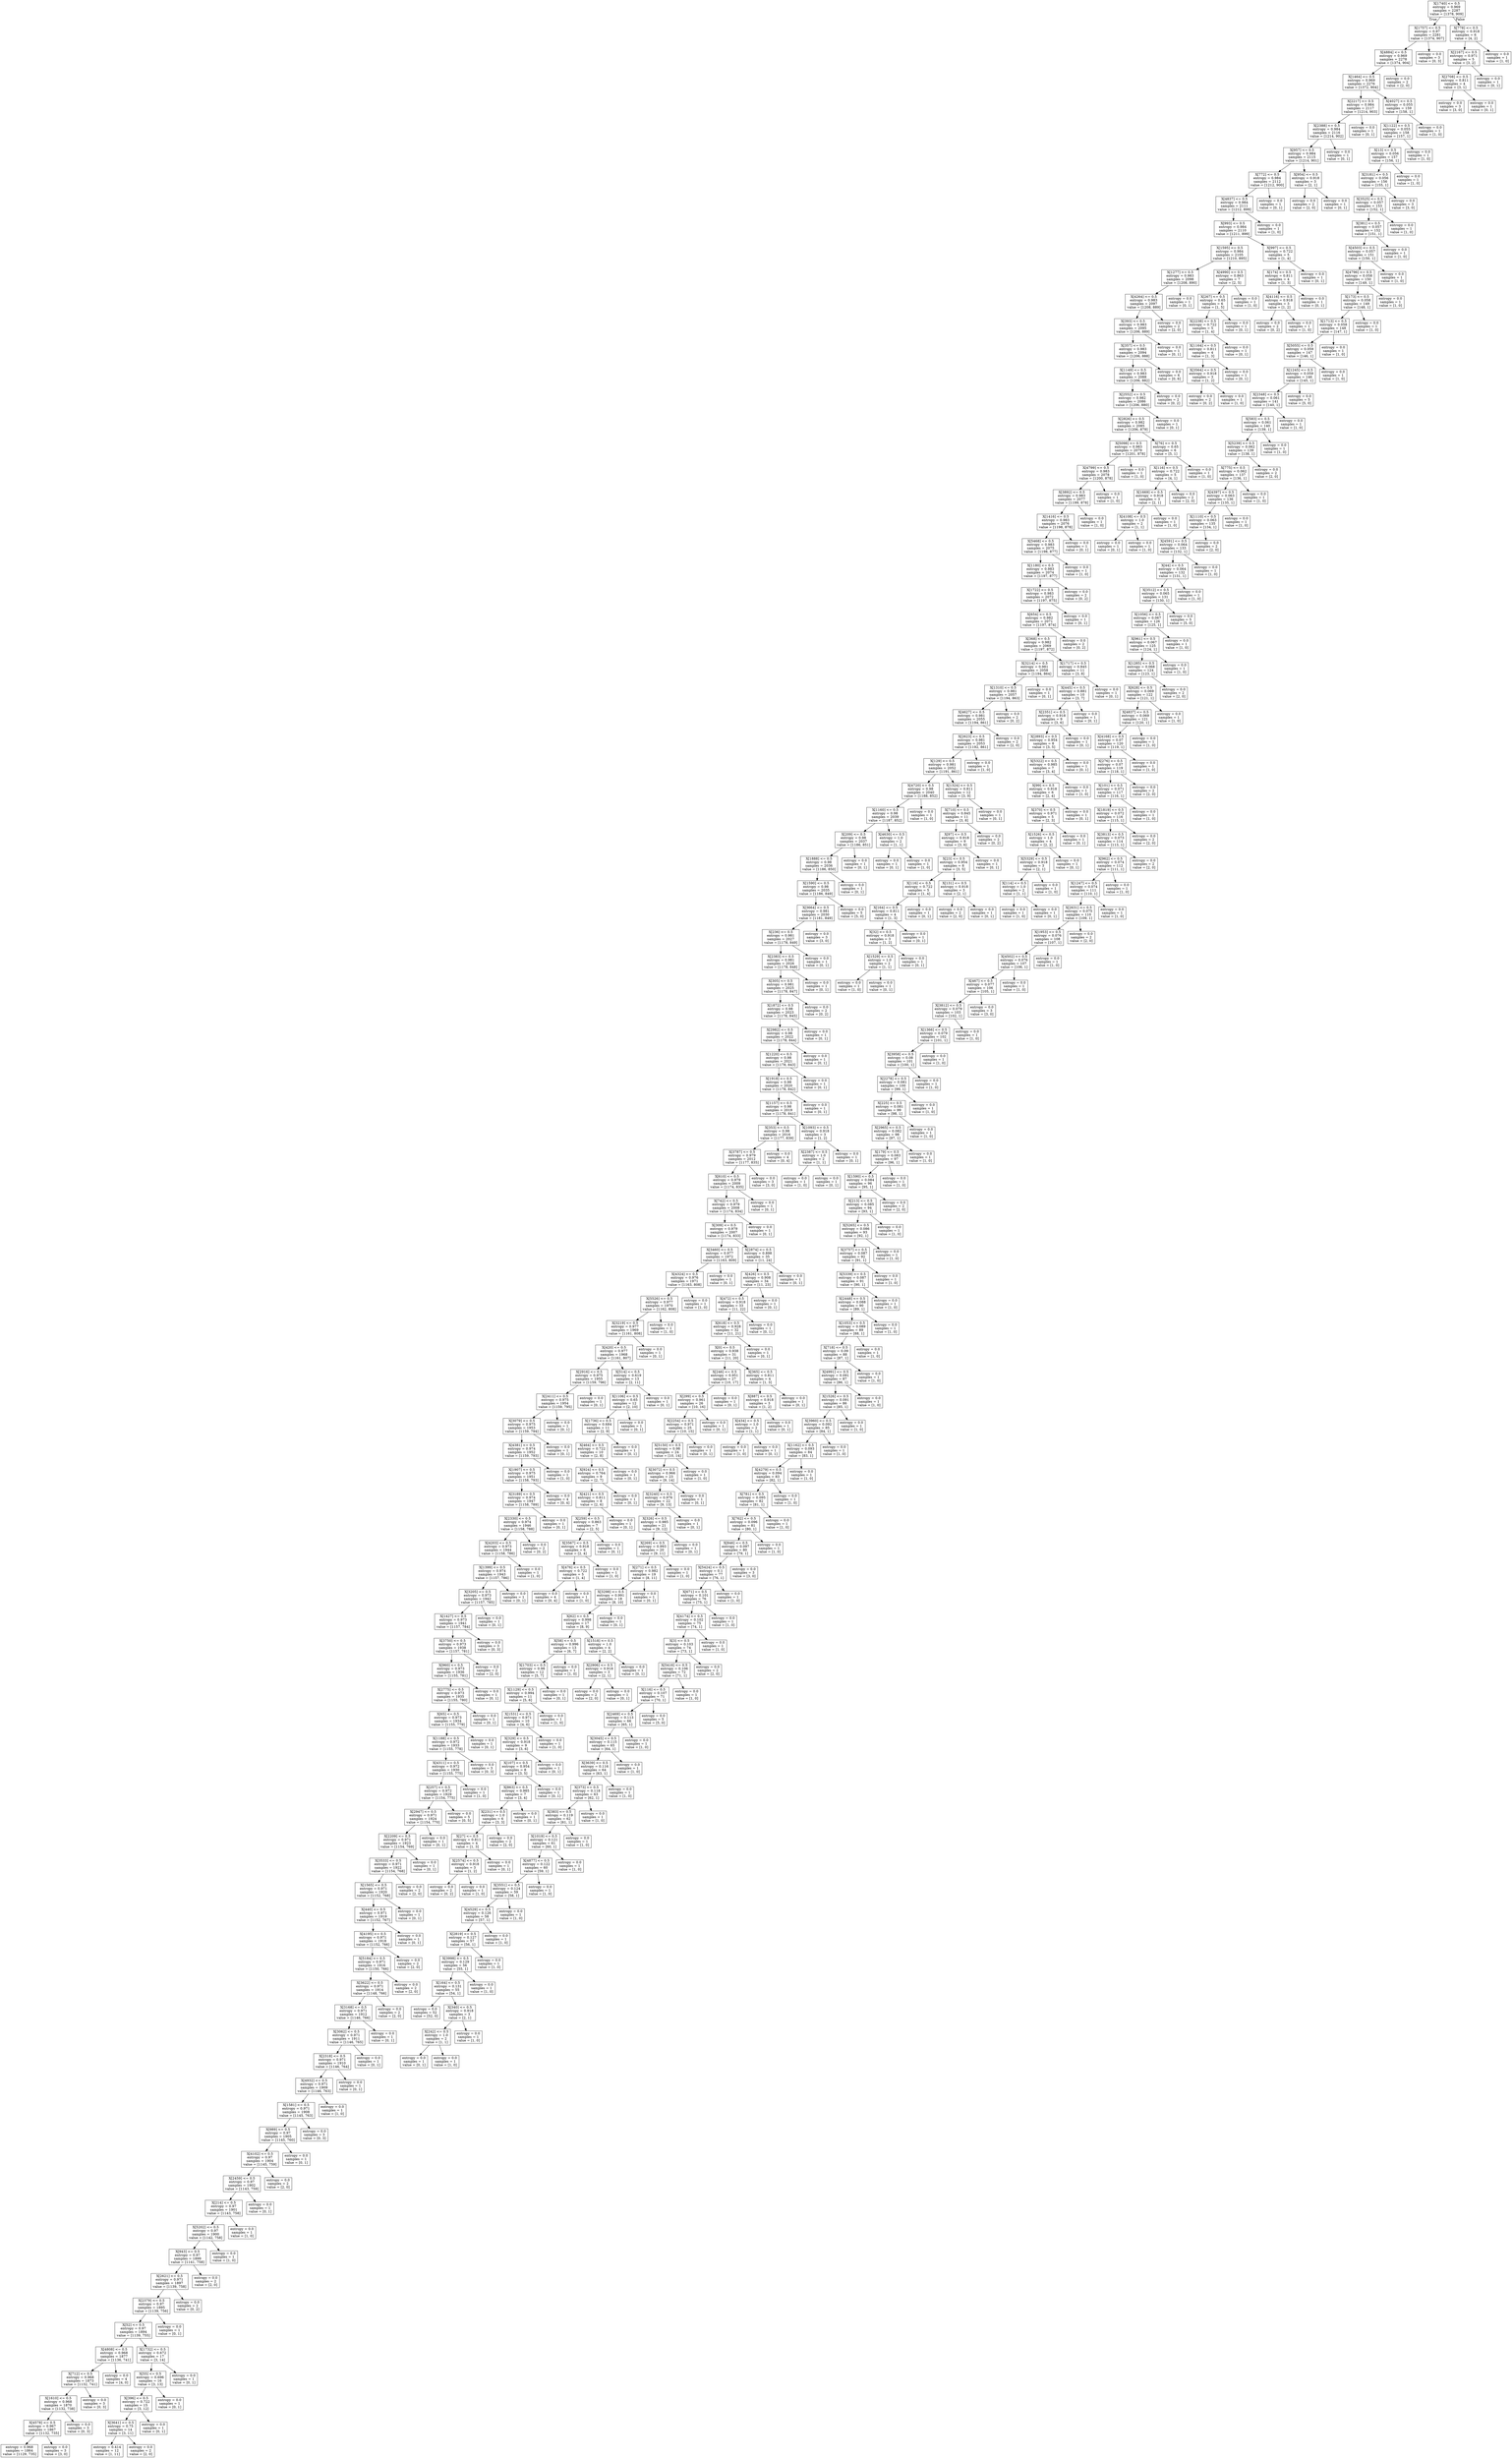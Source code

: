 digraph Tree {
node [shape=box] ;
0 [label="X[1740] <= 0.5\nentropy = 0.969\nsamples = 2287\nvalue = [1378, 909]"] ;
1 [label="X[1757] <= 0.5\nentropy = 0.97\nsamples = 2281\nvalue = [1374, 907]"] ;
0 -> 1 [labeldistance=2.5, labelangle=45, headlabel="True"] ;
2 [label="X[4884] <= 0.5\nentropy = 0.969\nsamples = 2278\nvalue = [1374, 904]"] ;
1 -> 2 ;
3 [label="X[1464] <= 0.5\nentropy = 0.969\nsamples = 2276\nvalue = [1372, 904]"] ;
2 -> 3 ;
4 [label="X[2217] <= 0.5\nentropy = 0.984\nsamples = 2117\nvalue = [1214, 903]"] ;
3 -> 4 ;
5 [label="X[2388] <= 0.5\nentropy = 0.984\nsamples = 2116\nvalue = [1214, 902]"] ;
4 -> 5 ;
6 [label="X[957] <= 0.5\nentropy = 0.984\nsamples = 2115\nvalue = [1214, 901]"] ;
5 -> 6 ;
7 [label="X[772] <= 0.5\nentropy = 0.984\nsamples = 2112\nvalue = [1212, 900]"] ;
6 -> 7 ;
8 [label="X[4837] <= 0.5\nentropy = 0.984\nsamples = 2111\nvalue = [1212, 899]"] ;
7 -> 8 ;
9 [label="X[993] <= 0.5\nentropy = 0.984\nsamples = 2110\nvalue = [1211, 899]"] ;
8 -> 9 ;
10 [label="X[1595] <= 0.5\nentropy = 0.984\nsamples = 2105\nvalue = [1210, 895]"] ;
9 -> 10 ;
11 [label="X[1277] <= 0.5\nentropy = 0.983\nsamples = 2098\nvalue = [1208, 890]"] ;
10 -> 11 ;
12 [label="X[4264] <= 0.5\nentropy = 0.983\nsamples = 2097\nvalue = [1208, 889]"] ;
11 -> 12 ;
13 [label="X[393] <= 0.5\nentropy = 0.983\nsamples = 2095\nvalue = [1206, 889]"] ;
12 -> 13 ;
14 [label="X[357] <= 0.5\nentropy = 0.983\nsamples = 2094\nvalue = [1206, 888]"] ;
13 -> 14 ;
15 [label="X[1149] <= 0.5\nentropy = 0.983\nsamples = 2088\nvalue = [1206, 882]"] ;
14 -> 15 ;
16 [label="X[2552] <= 0.5\nentropy = 0.982\nsamples = 2086\nvalue = [1206, 880]"] ;
15 -> 16 ;
17 [label="X[2826] <= 0.5\nentropy = 0.982\nsamples = 2085\nvalue = [1206, 879]"] ;
16 -> 17 ;
18 [label="X[5098] <= 0.5\nentropy = 0.983\nsamples = 2079\nvalue = [1201, 878]"] ;
17 -> 18 ;
19 [label="X[4799] <= 0.5\nentropy = 0.983\nsamples = 2078\nvalue = [1200, 878]"] ;
18 -> 19 ;
20 [label="X[3892] <= 0.5\nentropy = 0.983\nsamples = 2077\nvalue = [1199, 878]"] ;
19 -> 20 ;
21 [label="X[1416] <= 0.5\nentropy = 0.983\nsamples = 2076\nvalue = [1198, 878]"] ;
20 -> 21 ;
22 [label="X[5468] <= 0.5\nentropy = 0.983\nsamples = 2075\nvalue = [1198, 877]"] ;
21 -> 22 ;
23 [label="X[1180] <= 0.5\nentropy = 0.983\nsamples = 2074\nvalue = [1197, 877]"] ;
22 -> 23 ;
24 [label="X[1722] <= 0.5\nentropy = 0.983\nsamples = 2072\nvalue = [1197, 875]"] ;
23 -> 24 ;
25 [label="X[654] <= 0.5\nentropy = 0.982\nsamples = 2071\nvalue = [1197, 874]"] ;
24 -> 25 ;
26 [label="X[368] <= 0.5\nentropy = 0.982\nsamples = 2069\nvalue = [1197, 872]"] ;
25 -> 26 ;
27 [label="X[3214] <= 0.5\nentropy = 0.981\nsamples = 2058\nvalue = [1194, 864]"] ;
26 -> 27 ;
28 [label="X[1310] <= 0.5\nentropy = 0.981\nsamples = 2057\nvalue = [1194, 863]"] ;
27 -> 28 ;
29 [label="X[4627] <= 0.5\nentropy = 0.981\nsamples = 2055\nvalue = [1194, 861]"] ;
28 -> 29 ;
30 [label="X[2623] <= 0.5\nentropy = 0.981\nsamples = 2053\nvalue = [1192, 861]"] ;
29 -> 30 ;
31 [label="X[129] <= 0.5\nentropy = 0.981\nsamples = 2052\nvalue = [1191, 861]"] ;
30 -> 31 ;
32 [label="X[4720] <= 0.5\nentropy = 0.98\nsamples = 2040\nvalue = [1188, 852]"] ;
31 -> 32 ;
33 [label="X[1160] <= 0.5\nentropy = 0.98\nsamples = 2039\nvalue = [1187, 852]"] ;
32 -> 33 ;
34 [label="X[209] <= 0.5\nentropy = 0.98\nsamples = 2037\nvalue = [1186, 851]"] ;
33 -> 34 ;
35 [label="X[1888] <= 0.5\nentropy = 0.98\nsamples = 2036\nvalue = [1186, 850]"] ;
34 -> 35 ;
36 [label="X[1590] <= 0.5\nentropy = 0.98\nsamples = 2035\nvalue = [1186, 849]"] ;
35 -> 36 ;
37 [label="X[3664] <= 0.5\nentropy = 0.981\nsamples = 2030\nvalue = [1181, 849]"] ;
36 -> 37 ;
38 [label="X[236] <= 0.5\nentropy = 0.981\nsamples = 2027\nvalue = [1178, 849]"] ;
37 -> 38 ;
39 [label="X[2383] <= 0.5\nentropy = 0.981\nsamples = 2026\nvalue = [1178, 848]"] ;
38 -> 39 ;
40 [label="X[305] <= 0.5\nentropy = 0.981\nsamples = 2025\nvalue = [1178, 847]"] ;
39 -> 40 ;
41 [label="X[1872] <= 0.5\nentropy = 0.98\nsamples = 2023\nvalue = [1178, 845]"] ;
40 -> 41 ;
42 [label="X[2982] <= 0.5\nentropy = 0.98\nsamples = 2022\nvalue = [1178, 844]"] ;
41 -> 42 ;
43 [label="X[1220] <= 0.5\nentropy = 0.98\nsamples = 2021\nvalue = [1178, 843]"] ;
42 -> 43 ;
44 [label="X[1918] <= 0.5\nentropy = 0.98\nsamples = 2020\nvalue = [1178, 842]"] ;
43 -> 44 ;
45 [label="X[1157] <= 0.5\nentropy = 0.98\nsamples = 2019\nvalue = [1178, 841]"] ;
44 -> 45 ;
46 [label="X[353] <= 0.5\nentropy = 0.98\nsamples = 2016\nvalue = [1177, 839]"] ;
45 -> 46 ;
47 [label="X[3787] <= 0.5\nentropy = 0.979\nsamples = 2012\nvalue = [1177, 835]"] ;
46 -> 47 ;
48 [label="X[610] <= 0.5\nentropy = 0.979\nsamples = 2009\nvalue = [1174, 835]"] ;
47 -> 48 ;
49 [label="X[742] <= 0.5\nentropy = 0.979\nsamples = 2008\nvalue = [1174, 834]"] ;
48 -> 49 ;
50 [label="X[309] <= 0.5\nentropy = 0.979\nsamples = 2007\nvalue = [1174, 833]"] ;
49 -> 50 ;
51 [label="X[3460] <= 0.5\nentropy = 0.977\nsamples = 1972\nvalue = [1163, 809]"] ;
50 -> 51 ;
52 [label="X[4324] <= 0.5\nentropy = 0.976\nsamples = 1971\nvalue = [1163, 808]"] ;
51 -> 52 ;
53 [label="X[5526] <= 0.5\nentropy = 0.977\nsamples = 1970\nvalue = [1162, 808]"] ;
52 -> 53 ;
54 [label="X[3219] <= 0.5\nentropy = 0.977\nsamples = 1969\nvalue = [1161, 808]"] ;
53 -> 54 ;
55 [label="X[420] <= 0.5\nentropy = 0.977\nsamples = 1968\nvalue = [1161, 807]"] ;
54 -> 55 ;
56 [label="X[2916] <= 0.5\nentropy = 0.975\nsamples = 1955\nvalue = [1159, 796]"] ;
55 -> 56 ;
57 [label="X[2411] <= 0.5\nentropy = 0.975\nsamples = 1954\nvalue = [1159, 795]"] ;
56 -> 57 ;
58 [label="X[3079] <= 0.5\nentropy = 0.975\nsamples = 1953\nvalue = [1159, 794]"] ;
57 -> 58 ;
59 [label="X[4381] <= 0.5\nentropy = 0.974\nsamples = 1952\nvalue = [1159, 793]"] ;
58 -> 59 ;
60 [label="X[1907] <= 0.5\nentropy = 0.975\nsamples = 1951\nvalue = [1158, 793]"] ;
59 -> 60 ;
61 [label="X[3189] <= 0.5\nentropy = 0.974\nsamples = 1947\nvalue = [1158, 789]"] ;
60 -> 61 ;
62 [label="X[2330] <= 0.5\nentropy = 0.974\nsamples = 1946\nvalue = [1158, 788]"] ;
61 -> 62 ;
63 [label="X[4203] <= 0.5\nentropy = 0.973\nsamples = 1944\nvalue = [1158, 786]"] ;
62 -> 63 ;
64 [label="X[1399] <= 0.5\nentropy = 0.974\nsamples = 1943\nvalue = [1157, 786]"] ;
63 -> 64 ;
65 [label="X[3205] <= 0.5\nentropy = 0.973\nsamples = 1942\nvalue = [1157, 785]"] ;
64 -> 65 ;
66 [label="X[1427] <= 0.5\nentropy = 0.973\nsamples = 1941\nvalue = [1157, 784]"] ;
65 -> 66 ;
67 [label="X[3750] <= 0.5\nentropy = 0.973\nsamples = 1938\nvalue = [1157, 781]"] ;
66 -> 67 ;
68 [label="X[960] <= 0.5\nentropy = 0.973\nsamples = 1936\nvalue = [1155, 781]"] ;
67 -> 68 ;
69 [label="X[2775] <= 0.5\nentropy = 0.973\nsamples = 1935\nvalue = [1155, 780]"] ;
68 -> 69 ;
70 [label="X[65] <= 0.5\nentropy = 0.973\nsamples = 1934\nvalue = [1155, 779]"] ;
69 -> 70 ;
71 [label="X[1188] <= 0.5\nentropy = 0.972\nsamples = 1933\nvalue = [1155, 778]"] ;
70 -> 71 ;
72 [label="X[4311] <= 0.5\nentropy = 0.972\nsamples = 1930\nvalue = [1155, 775]"] ;
71 -> 72 ;
73 [label="X[257] <= 0.5\nentropy = 0.972\nsamples = 1929\nvalue = [1154, 775]"] ;
72 -> 73 ;
74 [label="X[2947] <= 0.5\nentropy = 0.971\nsamples = 1924\nvalue = [1154, 770]"] ;
73 -> 74 ;
75 [label="X[2209] <= 0.5\nentropy = 0.971\nsamples = 1923\nvalue = [1154, 769]"] ;
74 -> 75 ;
76 [label="X[3533] <= 0.5\nentropy = 0.971\nsamples = 1922\nvalue = [1154, 768]"] ;
75 -> 76 ;
77 [label="X[1565] <= 0.5\nentropy = 0.971\nsamples = 1920\nvalue = [1152, 768]"] ;
76 -> 77 ;
78 [label="X[440] <= 0.5\nentropy = 0.971\nsamples = 1919\nvalue = [1152, 767]"] ;
77 -> 78 ;
79 [label="X[4195] <= 0.5\nentropy = 0.971\nsamples = 1918\nvalue = [1152, 766]"] ;
78 -> 79 ;
80 [label="X[5184] <= 0.5\nentropy = 0.971\nsamples = 1916\nvalue = [1150, 766]"] ;
79 -> 80 ;
81 [label="X[3622] <= 0.5\nentropy = 0.971\nsamples = 1914\nvalue = [1148, 766]"] ;
80 -> 81 ;
82 [label="X[3168] <= 0.5\nentropy = 0.971\nsamples = 1912\nvalue = [1146, 766]"] ;
81 -> 82 ;
83 [label="X[3062] <= 0.5\nentropy = 0.971\nsamples = 1911\nvalue = [1146, 765]"] ;
82 -> 83 ;
84 [label="X[2318] <= 0.5\nentropy = 0.971\nsamples = 1910\nvalue = [1146, 764]"] ;
83 -> 84 ;
85 [label="X[4932] <= 0.5\nentropy = 0.971\nsamples = 1909\nvalue = [1146, 763]"] ;
84 -> 85 ;
86 [label="X[1581] <= 0.5\nentropy = 0.971\nsamples = 1908\nvalue = [1145, 763]"] ;
85 -> 86 ;
87 [label="X[989] <= 0.5\nentropy = 0.97\nsamples = 1905\nvalue = [1145, 760]"] ;
86 -> 87 ;
88 [label="X[4102] <= 0.5\nentropy = 0.97\nsamples = 1904\nvalue = [1145, 759]"] ;
87 -> 88 ;
89 [label="X[2459] <= 0.5\nentropy = 0.97\nsamples = 1902\nvalue = [1143, 759]"] ;
88 -> 89 ;
90 [label="X[214] <= 0.5\nentropy = 0.97\nsamples = 1901\nvalue = [1143, 758]"] ;
89 -> 90 ;
91 [label="X[5202] <= 0.5\nentropy = 0.97\nsamples = 1900\nvalue = [1142, 758]"] ;
90 -> 91 ;
92 [label="X[943] <= 0.5\nentropy = 0.97\nsamples = 1899\nvalue = [1141, 758]"] ;
91 -> 92 ;
93 [label="X[2621] <= 0.5\nentropy = 0.971\nsamples = 1897\nvalue = [1139, 758]"] ;
92 -> 93 ;
94 [label="X[2379] <= 0.5\nentropy = 0.97\nsamples = 1895\nvalue = [1139, 756]"] ;
93 -> 94 ;
95 [label="X[52] <= 0.5\nentropy = 0.97\nsamples = 1894\nvalue = [1139, 755]"] ;
94 -> 95 ;
96 [label="X[4808] <= 0.5\nentropy = 0.968\nsamples = 1877\nvalue = [1136, 741]"] ;
95 -> 96 ;
97 [label="X[712] <= 0.5\nentropy = 0.968\nsamples = 1873\nvalue = [1132, 741]"] ;
96 -> 97 ;
98 [label="X[1610] <= 0.5\nentropy = 0.968\nsamples = 1870\nvalue = [1132, 738]"] ;
97 -> 98 ;
99 [label="X[4578] <= 0.5\nentropy = 0.967\nsamples = 1867\nvalue = [1132, 735]"] ;
98 -> 99 ;
100 [label="entropy = 0.968\nsamples = 1864\nvalue = [1129, 735]"] ;
99 -> 100 ;
101 [label="entropy = 0.0\nsamples = 3\nvalue = [3, 0]"] ;
99 -> 101 ;
102 [label="entropy = 0.0\nsamples = 3\nvalue = [0, 3]"] ;
98 -> 102 ;
103 [label="entropy = 0.0\nsamples = 3\nvalue = [0, 3]"] ;
97 -> 103 ;
104 [label="entropy = 0.0\nsamples = 4\nvalue = [4, 0]"] ;
96 -> 104 ;
105 [label="X[1732] <= 0.5\nentropy = 0.672\nsamples = 17\nvalue = [3, 14]"] ;
95 -> 105 ;
106 [label="X[55] <= 0.5\nentropy = 0.696\nsamples = 16\nvalue = [3, 13]"] ;
105 -> 106 ;
107 [label="X[396] <= 0.5\nentropy = 0.722\nsamples = 15\nvalue = [3, 12]"] ;
106 -> 107 ;
108 [label="X[3641] <= 0.5\nentropy = 0.75\nsamples = 14\nvalue = [3, 11]"] ;
107 -> 108 ;
109 [label="entropy = 0.414\nsamples = 12\nvalue = [1, 11]"] ;
108 -> 109 ;
110 [label="entropy = 0.0\nsamples = 2\nvalue = [2, 0]"] ;
108 -> 110 ;
111 [label="entropy = 0.0\nsamples = 1\nvalue = [0, 1]"] ;
107 -> 111 ;
112 [label="entropy = 0.0\nsamples = 1\nvalue = [0, 1]"] ;
106 -> 112 ;
113 [label="entropy = 0.0\nsamples = 1\nvalue = [0, 1]"] ;
105 -> 113 ;
114 [label="entropy = 0.0\nsamples = 1\nvalue = [0, 1]"] ;
94 -> 114 ;
115 [label="entropy = 0.0\nsamples = 2\nvalue = [0, 2]"] ;
93 -> 115 ;
116 [label="entropy = 0.0\nsamples = 2\nvalue = [2, 0]"] ;
92 -> 116 ;
117 [label="entropy = 0.0\nsamples = 1\nvalue = [1, 0]"] ;
91 -> 117 ;
118 [label="entropy = 0.0\nsamples = 1\nvalue = [1, 0]"] ;
90 -> 118 ;
119 [label="entropy = 0.0\nsamples = 1\nvalue = [0, 1]"] ;
89 -> 119 ;
120 [label="entropy = 0.0\nsamples = 2\nvalue = [2, 0]"] ;
88 -> 120 ;
121 [label="entropy = 0.0\nsamples = 1\nvalue = [0, 1]"] ;
87 -> 121 ;
122 [label="entropy = 0.0\nsamples = 3\nvalue = [0, 3]"] ;
86 -> 122 ;
123 [label="entropy = 0.0\nsamples = 1\nvalue = [1, 0]"] ;
85 -> 123 ;
124 [label="entropy = 0.0\nsamples = 1\nvalue = [0, 1]"] ;
84 -> 124 ;
125 [label="entropy = 0.0\nsamples = 1\nvalue = [0, 1]"] ;
83 -> 125 ;
126 [label="entropy = 0.0\nsamples = 1\nvalue = [0, 1]"] ;
82 -> 126 ;
127 [label="entropy = 0.0\nsamples = 2\nvalue = [2, 0]"] ;
81 -> 127 ;
128 [label="entropy = 0.0\nsamples = 2\nvalue = [2, 0]"] ;
80 -> 128 ;
129 [label="entropy = 0.0\nsamples = 2\nvalue = [2, 0]"] ;
79 -> 129 ;
130 [label="entropy = 0.0\nsamples = 1\nvalue = [0, 1]"] ;
78 -> 130 ;
131 [label="entropy = 0.0\nsamples = 1\nvalue = [0, 1]"] ;
77 -> 131 ;
132 [label="entropy = 0.0\nsamples = 2\nvalue = [2, 0]"] ;
76 -> 132 ;
133 [label="entropy = 0.0\nsamples = 1\nvalue = [0, 1]"] ;
75 -> 133 ;
134 [label="entropy = 0.0\nsamples = 1\nvalue = [0, 1]"] ;
74 -> 134 ;
135 [label="entropy = 0.0\nsamples = 5\nvalue = [0, 5]"] ;
73 -> 135 ;
136 [label="entropy = 0.0\nsamples = 1\nvalue = [1, 0]"] ;
72 -> 136 ;
137 [label="entropy = 0.0\nsamples = 3\nvalue = [0, 3]"] ;
71 -> 137 ;
138 [label="entropy = 0.0\nsamples = 1\nvalue = [0, 1]"] ;
70 -> 138 ;
139 [label="entropy = 0.0\nsamples = 1\nvalue = [0, 1]"] ;
69 -> 139 ;
140 [label="entropy = 0.0\nsamples = 1\nvalue = [0, 1]"] ;
68 -> 140 ;
141 [label="entropy = 0.0\nsamples = 2\nvalue = [2, 0]"] ;
67 -> 141 ;
142 [label="entropy = 0.0\nsamples = 3\nvalue = [0, 3]"] ;
66 -> 142 ;
143 [label="entropy = 0.0\nsamples = 1\nvalue = [0, 1]"] ;
65 -> 143 ;
144 [label="entropy = 0.0\nsamples = 1\nvalue = [0, 1]"] ;
64 -> 144 ;
145 [label="entropy = 0.0\nsamples = 1\nvalue = [1, 0]"] ;
63 -> 145 ;
146 [label="entropy = 0.0\nsamples = 2\nvalue = [0, 2]"] ;
62 -> 146 ;
147 [label="entropy = 0.0\nsamples = 1\nvalue = [0, 1]"] ;
61 -> 147 ;
148 [label="entropy = 0.0\nsamples = 4\nvalue = [0, 4]"] ;
60 -> 148 ;
149 [label="entropy = 0.0\nsamples = 1\nvalue = [1, 0]"] ;
59 -> 149 ;
150 [label="entropy = 0.0\nsamples = 1\nvalue = [0, 1]"] ;
58 -> 150 ;
151 [label="entropy = 0.0\nsamples = 1\nvalue = [0, 1]"] ;
57 -> 151 ;
152 [label="entropy = 0.0\nsamples = 1\nvalue = [0, 1]"] ;
56 -> 152 ;
153 [label="X[514] <= 0.5\nentropy = 0.619\nsamples = 13\nvalue = [2, 11]"] ;
55 -> 153 ;
154 [label="X[1106] <= 0.5\nentropy = 0.65\nsamples = 12\nvalue = [2, 10]"] ;
153 -> 154 ;
155 [label="X[1736] <= 0.5\nentropy = 0.684\nsamples = 11\nvalue = [2, 9]"] ;
154 -> 155 ;
156 [label="X[464] <= 0.5\nentropy = 0.722\nsamples = 10\nvalue = [2, 8]"] ;
155 -> 156 ;
157 [label="X[924] <= 0.5\nentropy = 0.764\nsamples = 9\nvalue = [2, 7]"] ;
156 -> 157 ;
158 [label="X[421] <= 0.5\nentropy = 0.811\nsamples = 8\nvalue = [2, 6]"] ;
157 -> 158 ;
159 [label="X[259] <= 0.5\nentropy = 0.863\nsamples = 7\nvalue = [2, 5]"] ;
158 -> 159 ;
160 [label="X[3567] <= 0.5\nentropy = 0.918\nsamples = 6\nvalue = [2, 4]"] ;
159 -> 160 ;
161 [label="X[476] <= 0.5\nentropy = 0.722\nsamples = 5\nvalue = [1, 4]"] ;
160 -> 161 ;
162 [label="entropy = 0.0\nsamples = 4\nvalue = [0, 4]"] ;
161 -> 162 ;
163 [label="entropy = 0.0\nsamples = 1\nvalue = [1, 0]"] ;
161 -> 163 ;
164 [label="entropy = 0.0\nsamples = 1\nvalue = [1, 0]"] ;
160 -> 164 ;
165 [label="entropy = 0.0\nsamples = 1\nvalue = [0, 1]"] ;
159 -> 165 ;
166 [label="entropy = 0.0\nsamples = 1\nvalue = [0, 1]"] ;
158 -> 166 ;
167 [label="entropy = 0.0\nsamples = 1\nvalue = [0, 1]"] ;
157 -> 167 ;
168 [label="entropy = 0.0\nsamples = 1\nvalue = [0, 1]"] ;
156 -> 168 ;
169 [label="entropy = 0.0\nsamples = 1\nvalue = [0, 1]"] ;
155 -> 169 ;
170 [label="entropy = 0.0\nsamples = 1\nvalue = [0, 1]"] ;
154 -> 170 ;
171 [label="entropy = 0.0\nsamples = 1\nvalue = [0, 1]"] ;
153 -> 171 ;
172 [label="entropy = 0.0\nsamples = 1\nvalue = [0, 1]"] ;
54 -> 172 ;
173 [label="entropy = 0.0\nsamples = 1\nvalue = [1, 0]"] ;
53 -> 173 ;
174 [label="entropy = 0.0\nsamples = 1\nvalue = [1, 0]"] ;
52 -> 174 ;
175 [label="entropy = 0.0\nsamples = 1\nvalue = [0, 1]"] ;
51 -> 175 ;
176 [label="X[2874] <= 0.5\nentropy = 0.898\nsamples = 35\nvalue = [11, 24]"] ;
50 -> 176 ;
177 [label="X[426] <= 0.5\nentropy = 0.908\nsamples = 34\nvalue = [11, 23]"] ;
176 -> 177 ;
178 [label="X[472] <= 0.5\nentropy = 0.918\nsamples = 33\nvalue = [11, 22]"] ;
177 -> 178 ;
179 [label="X[618] <= 0.5\nentropy = 0.928\nsamples = 32\nvalue = [11, 21]"] ;
178 -> 179 ;
180 [label="X[0] <= 0.5\nentropy = 0.938\nsamples = 31\nvalue = [11, 20]"] ;
179 -> 180 ;
181 [label="X[246] <= 0.5\nentropy = 0.951\nsamples = 27\nvalue = [10, 17]"] ;
180 -> 181 ;
182 [label="X[299] <= 0.5\nentropy = 0.961\nsamples = 26\nvalue = [10, 16]"] ;
181 -> 182 ;
183 [label="X[2254] <= 0.5\nentropy = 0.971\nsamples = 25\nvalue = [10, 15]"] ;
182 -> 183 ;
184 [label="X[5150] <= 0.5\nentropy = 0.98\nsamples = 24\nvalue = [10, 14]"] ;
183 -> 184 ;
185 [label="X[3072] <= 0.5\nentropy = 0.966\nsamples = 23\nvalue = [9, 14]"] ;
184 -> 185 ;
186 [label="X[3240] <= 0.5\nentropy = 0.976\nsamples = 22\nvalue = [9, 13]"] ;
185 -> 186 ;
187 [label="X[326] <= 0.5\nentropy = 0.985\nsamples = 21\nvalue = [9, 12]"] ;
186 -> 187 ;
188 [label="X[269] <= 0.5\nentropy = 0.993\nsamples = 20\nvalue = [9, 11]"] ;
187 -> 188 ;
189 [label="X[271] <= 0.5\nentropy = 0.982\nsamples = 19\nvalue = [8, 11]"] ;
188 -> 189 ;
190 [label="X[3298] <= 0.5\nentropy = 0.991\nsamples = 18\nvalue = [8, 10]"] ;
189 -> 190 ;
191 [label="X[62] <= 0.5\nentropy = 0.998\nsamples = 17\nvalue = [8, 9]"] ;
190 -> 191 ;
192 [label="X[58] <= 0.5\nentropy = 0.996\nsamples = 13\nvalue = [6, 7]"] ;
191 -> 192 ;
193 [label="X[1703] <= 0.5\nentropy = 0.98\nsamples = 12\nvalue = [5, 7]"] ;
192 -> 193 ;
194 [label="X[1129] <= 0.5\nentropy = 0.994\nsamples = 11\nvalue = [5, 6]"] ;
193 -> 194 ;
195 [label="X[1531] <= 0.5\nentropy = 0.971\nsamples = 10\nvalue = [4, 6]"] ;
194 -> 195 ;
196 [label="X[329] <= 0.5\nentropy = 0.918\nsamples = 9\nvalue = [3, 6]"] ;
195 -> 196 ;
197 [label="X[107] <= 0.5\nentropy = 0.954\nsamples = 8\nvalue = [3, 5]"] ;
196 -> 197 ;
198 [label="X[863] <= 0.5\nentropy = 0.985\nsamples = 7\nvalue = [3, 4]"] ;
197 -> 198 ;
199 [label="X[231] <= 0.5\nentropy = 1.0\nsamples = 6\nvalue = [3, 3]"] ;
198 -> 199 ;
200 [label="X[27] <= 0.5\nentropy = 0.811\nsamples = 4\nvalue = [1, 3]"] ;
199 -> 200 ;
201 [label="X[2574] <= 0.5\nentropy = 0.918\nsamples = 3\nvalue = [1, 2]"] ;
200 -> 201 ;
202 [label="entropy = 0.0\nsamples = 2\nvalue = [0, 2]"] ;
201 -> 202 ;
203 [label="entropy = 0.0\nsamples = 1\nvalue = [1, 0]"] ;
201 -> 203 ;
204 [label="entropy = 0.0\nsamples = 1\nvalue = [0, 1]"] ;
200 -> 204 ;
205 [label="entropy = 0.0\nsamples = 2\nvalue = [2, 0]"] ;
199 -> 205 ;
206 [label="entropy = 0.0\nsamples = 1\nvalue = [0, 1]"] ;
198 -> 206 ;
207 [label="entropy = 0.0\nsamples = 1\nvalue = [0, 1]"] ;
197 -> 207 ;
208 [label="entropy = 0.0\nsamples = 1\nvalue = [0, 1]"] ;
196 -> 208 ;
209 [label="entropy = 0.0\nsamples = 1\nvalue = [1, 0]"] ;
195 -> 209 ;
210 [label="entropy = 0.0\nsamples = 1\nvalue = [1, 0]"] ;
194 -> 210 ;
211 [label="entropy = 0.0\nsamples = 1\nvalue = [0, 1]"] ;
193 -> 211 ;
212 [label="entropy = 0.0\nsamples = 1\nvalue = [1, 0]"] ;
192 -> 212 ;
213 [label="X[1518] <= 0.5\nentropy = 1.0\nsamples = 4\nvalue = [2, 2]"] ;
191 -> 213 ;
214 [label="X[2906] <= 0.5\nentropy = 0.918\nsamples = 3\nvalue = [2, 1]"] ;
213 -> 214 ;
215 [label="entropy = 0.0\nsamples = 2\nvalue = [2, 0]"] ;
214 -> 215 ;
216 [label="entropy = 0.0\nsamples = 1\nvalue = [0, 1]"] ;
214 -> 216 ;
217 [label="entropy = 0.0\nsamples = 1\nvalue = [0, 1]"] ;
213 -> 217 ;
218 [label="entropy = 0.0\nsamples = 1\nvalue = [0, 1]"] ;
190 -> 218 ;
219 [label="entropy = 0.0\nsamples = 1\nvalue = [0, 1]"] ;
189 -> 219 ;
220 [label="entropy = 0.0\nsamples = 1\nvalue = [1, 0]"] ;
188 -> 220 ;
221 [label="entropy = 0.0\nsamples = 1\nvalue = [0, 1]"] ;
187 -> 221 ;
222 [label="entropy = 0.0\nsamples = 1\nvalue = [0, 1]"] ;
186 -> 222 ;
223 [label="entropy = 0.0\nsamples = 1\nvalue = [0, 1]"] ;
185 -> 223 ;
224 [label="entropy = 0.0\nsamples = 1\nvalue = [1, 0]"] ;
184 -> 224 ;
225 [label="entropy = 0.0\nsamples = 1\nvalue = [0, 1]"] ;
183 -> 225 ;
226 [label="entropy = 0.0\nsamples = 1\nvalue = [0, 1]"] ;
182 -> 226 ;
227 [label="entropy = 0.0\nsamples = 1\nvalue = [0, 1]"] ;
181 -> 227 ;
228 [label="X[365] <= 0.5\nentropy = 0.811\nsamples = 4\nvalue = [1, 3]"] ;
180 -> 228 ;
229 [label="X[887] <= 0.5\nentropy = 0.918\nsamples = 3\nvalue = [1, 2]"] ;
228 -> 229 ;
230 [label="X[434] <= 0.5\nentropy = 1.0\nsamples = 2\nvalue = [1, 1]"] ;
229 -> 230 ;
231 [label="entropy = 0.0\nsamples = 1\nvalue = [1, 0]"] ;
230 -> 231 ;
232 [label="entropy = 0.0\nsamples = 1\nvalue = [0, 1]"] ;
230 -> 232 ;
233 [label="entropy = 0.0\nsamples = 1\nvalue = [0, 1]"] ;
229 -> 233 ;
234 [label="entropy = 0.0\nsamples = 1\nvalue = [0, 1]"] ;
228 -> 234 ;
235 [label="entropy = 0.0\nsamples = 1\nvalue = [0, 1]"] ;
179 -> 235 ;
236 [label="entropy = 0.0\nsamples = 1\nvalue = [0, 1]"] ;
178 -> 236 ;
237 [label="entropy = 0.0\nsamples = 1\nvalue = [0, 1]"] ;
177 -> 237 ;
238 [label="entropy = 0.0\nsamples = 1\nvalue = [0, 1]"] ;
176 -> 238 ;
239 [label="entropy = 0.0\nsamples = 1\nvalue = [0, 1]"] ;
49 -> 239 ;
240 [label="entropy = 0.0\nsamples = 1\nvalue = [0, 1]"] ;
48 -> 240 ;
241 [label="entropy = 0.0\nsamples = 3\nvalue = [3, 0]"] ;
47 -> 241 ;
242 [label="entropy = 0.0\nsamples = 4\nvalue = [0, 4]"] ;
46 -> 242 ;
243 [label="X[1093] <= 0.5\nentropy = 0.918\nsamples = 3\nvalue = [1, 2]"] ;
45 -> 243 ;
244 [label="X[2387] <= 0.5\nentropy = 1.0\nsamples = 2\nvalue = [1, 1]"] ;
243 -> 244 ;
245 [label="entropy = 0.0\nsamples = 1\nvalue = [1, 0]"] ;
244 -> 245 ;
246 [label="entropy = 0.0\nsamples = 1\nvalue = [0, 1]"] ;
244 -> 246 ;
247 [label="entropy = 0.0\nsamples = 1\nvalue = [0, 1]"] ;
243 -> 247 ;
248 [label="entropy = 0.0\nsamples = 1\nvalue = [0, 1]"] ;
44 -> 248 ;
249 [label="entropy = 0.0\nsamples = 1\nvalue = [0, 1]"] ;
43 -> 249 ;
250 [label="entropy = 0.0\nsamples = 1\nvalue = [0, 1]"] ;
42 -> 250 ;
251 [label="entropy = 0.0\nsamples = 1\nvalue = [0, 1]"] ;
41 -> 251 ;
252 [label="entropy = 0.0\nsamples = 2\nvalue = [0, 2]"] ;
40 -> 252 ;
253 [label="entropy = 0.0\nsamples = 1\nvalue = [0, 1]"] ;
39 -> 253 ;
254 [label="entropy = 0.0\nsamples = 1\nvalue = [0, 1]"] ;
38 -> 254 ;
255 [label="entropy = 0.0\nsamples = 3\nvalue = [3, 0]"] ;
37 -> 255 ;
256 [label="entropy = 0.0\nsamples = 5\nvalue = [5, 0]"] ;
36 -> 256 ;
257 [label="entropy = 0.0\nsamples = 1\nvalue = [0, 1]"] ;
35 -> 257 ;
258 [label="entropy = 0.0\nsamples = 1\nvalue = [0, 1]"] ;
34 -> 258 ;
259 [label="X[4630] <= 0.5\nentropy = 1.0\nsamples = 2\nvalue = [1, 1]"] ;
33 -> 259 ;
260 [label="entropy = 0.0\nsamples = 1\nvalue = [0, 1]"] ;
259 -> 260 ;
261 [label="entropy = 0.0\nsamples = 1\nvalue = [1, 0]"] ;
259 -> 261 ;
262 [label="entropy = 0.0\nsamples = 1\nvalue = [1, 0]"] ;
32 -> 262 ;
263 [label="X[1324] <= 0.5\nentropy = 0.811\nsamples = 12\nvalue = [3, 9]"] ;
31 -> 263 ;
264 [label="X[710] <= 0.5\nentropy = 0.845\nsamples = 11\nvalue = [3, 8]"] ;
263 -> 264 ;
265 [label="X[97] <= 0.5\nentropy = 0.918\nsamples = 9\nvalue = [3, 6]"] ;
264 -> 265 ;
266 [label="X[23] <= 0.5\nentropy = 0.954\nsamples = 8\nvalue = [3, 5]"] ;
265 -> 266 ;
267 [label="X[116] <= 0.5\nentropy = 0.722\nsamples = 5\nvalue = [1, 4]"] ;
266 -> 267 ;
268 [label="X[164] <= 0.5\nentropy = 0.811\nsamples = 4\nvalue = [1, 3]"] ;
267 -> 268 ;
269 [label="X[32] <= 0.5\nentropy = 0.918\nsamples = 3\nvalue = [1, 2]"] ;
268 -> 269 ;
270 [label="X[1529] <= 0.5\nentropy = 1.0\nsamples = 2\nvalue = [1, 1]"] ;
269 -> 270 ;
271 [label="entropy = 0.0\nsamples = 1\nvalue = [1, 0]"] ;
270 -> 271 ;
272 [label="entropy = 0.0\nsamples = 1\nvalue = [0, 1]"] ;
270 -> 272 ;
273 [label="entropy = 0.0\nsamples = 1\nvalue = [0, 1]"] ;
269 -> 273 ;
274 [label="entropy = 0.0\nsamples = 1\nvalue = [0, 1]"] ;
268 -> 274 ;
275 [label="entropy = 0.0\nsamples = 1\nvalue = [0, 1]"] ;
267 -> 275 ;
276 [label="X[131] <= 0.5\nentropy = 0.918\nsamples = 3\nvalue = [2, 1]"] ;
266 -> 276 ;
277 [label="entropy = 0.0\nsamples = 2\nvalue = [2, 0]"] ;
276 -> 277 ;
278 [label="entropy = 0.0\nsamples = 1\nvalue = [0, 1]"] ;
276 -> 278 ;
279 [label="entropy = 0.0\nsamples = 1\nvalue = [0, 1]"] ;
265 -> 279 ;
280 [label="entropy = 0.0\nsamples = 2\nvalue = [0, 2]"] ;
264 -> 280 ;
281 [label="entropy = 0.0\nsamples = 1\nvalue = [0, 1]"] ;
263 -> 281 ;
282 [label="entropy = 0.0\nsamples = 1\nvalue = [1, 0]"] ;
30 -> 282 ;
283 [label="entropy = 0.0\nsamples = 2\nvalue = [2, 0]"] ;
29 -> 283 ;
284 [label="entropy = 0.0\nsamples = 2\nvalue = [0, 2]"] ;
28 -> 284 ;
285 [label="entropy = 0.0\nsamples = 1\nvalue = [0, 1]"] ;
27 -> 285 ;
286 [label="X[1717] <= 0.5\nentropy = 0.845\nsamples = 11\nvalue = [3, 8]"] ;
26 -> 286 ;
287 [label="X[445] <= 0.5\nentropy = 0.881\nsamples = 10\nvalue = [3, 7]"] ;
286 -> 287 ;
288 [label="X[2351] <= 0.5\nentropy = 0.918\nsamples = 9\nvalue = [3, 6]"] ;
287 -> 288 ;
289 [label="X[2893] <= 0.5\nentropy = 0.954\nsamples = 8\nvalue = [3, 5]"] ;
288 -> 289 ;
290 [label="X[5322] <= 0.5\nentropy = 0.985\nsamples = 7\nvalue = [3, 4]"] ;
289 -> 290 ;
291 [label="X[99] <= 0.5\nentropy = 0.918\nsamples = 6\nvalue = [2, 4]"] ;
290 -> 291 ;
292 [label="X[370] <= 0.5\nentropy = 0.971\nsamples = 5\nvalue = [2, 3]"] ;
291 -> 292 ;
293 [label="X[1526] <= 0.5\nentropy = 1.0\nsamples = 4\nvalue = [2, 2]"] ;
292 -> 293 ;
294 [label="X[5329] <= 0.5\nentropy = 0.918\nsamples = 3\nvalue = [2, 1]"] ;
293 -> 294 ;
295 [label="X[114] <= 0.5\nentropy = 1.0\nsamples = 2\nvalue = [1, 1]"] ;
294 -> 295 ;
296 [label="entropy = 0.0\nsamples = 1\nvalue = [1, 0]"] ;
295 -> 296 ;
297 [label="entropy = 0.0\nsamples = 1\nvalue = [0, 1]"] ;
295 -> 297 ;
298 [label="entropy = 0.0\nsamples = 1\nvalue = [1, 0]"] ;
294 -> 298 ;
299 [label="entropy = 0.0\nsamples = 1\nvalue = [0, 1]"] ;
293 -> 299 ;
300 [label="entropy = 0.0\nsamples = 1\nvalue = [0, 1]"] ;
292 -> 300 ;
301 [label="entropy = 0.0\nsamples = 1\nvalue = [0, 1]"] ;
291 -> 301 ;
302 [label="entropy = 0.0\nsamples = 1\nvalue = [1, 0]"] ;
290 -> 302 ;
303 [label="entropy = 0.0\nsamples = 1\nvalue = [0, 1]"] ;
289 -> 303 ;
304 [label="entropy = 0.0\nsamples = 1\nvalue = [0, 1]"] ;
288 -> 304 ;
305 [label="entropy = 0.0\nsamples = 1\nvalue = [0, 1]"] ;
287 -> 305 ;
306 [label="entropy = 0.0\nsamples = 1\nvalue = [0, 1]"] ;
286 -> 306 ;
307 [label="entropy = 0.0\nsamples = 2\nvalue = [0, 2]"] ;
25 -> 307 ;
308 [label="entropy = 0.0\nsamples = 1\nvalue = [0, 1]"] ;
24 -> 308 ;
309 [label="entropy = 0.0\nsamples = 2\nvalue = [0, 2]"] ;
23 -> 309 ;
310 [label="entropy = 0.0\nsamples = 1\nvalue = [1, 0]"] ;
22 -> 310 ;
311 [label="entropy = 0.0\nsamples = 1\nvalue = [0, 1]"] ;
21 -> 311 ;
312 [label="entropy = 0.0\nsamples = 1\nvalue = [1, 0]"] ;
20 -> 312 ;
313 [label="entropy = 0.0\nsamples = 1\nvalue = [1, 0]"] ;
19 -> 313 ;
314 [label="entropy = 0.0\nsamples = 1\nvalue = [1, 0]"] ;
18 -> 314 ;
315 [label="X[76] <= 0.5\nentropy = 0.65\nsamples = 6\nvalue = [5, 1]"] ;
17 -> 315 ;
316 [label="X[116] <= 0.5\nentropy = 0.722\nsamples = 5\nvalue = [4, 1]"] ;
315 -> 316 ;
317 [label="X[1669] <= 0.5\nentropy = 0.918\nsamples = 3\nvalue = [2, 1]"] ;
316 -> 317 ;
318 [label="X[4108] <= 0.5\nentropy = 1.0\nsamples = 2\nvalue = [1, 1]"] ;
317 -> 318 ;
319 [label="entropy = 0.0\nsamples = 1\nvalue = [0, 1]"] ;
318 -> 319 ;
320 [label="entropy = 0.0\nsamples = 1\nvalue = [1, 0]"] ;
318 -> 320 ;
321 [label="entropy = 0.0\nsamples = 1\nvalue = [1, 0]"] ;
317 -> 321 ;
322 [label="entropy = 0.0\nsamples = 2\nvalue = [2, 0]"] ;
316 -> 322 ;
323 [label="entropy = 0.0\nsamples = 1\nvalue = [1, 0]"] ;
315 -> 323 ;
324 [label="entropy = 0.0\nsamples = 1\nvalue = [0, 1]"] ;
16 -> 324 ;
325 [label="entropy = 0.0\nsamples = 2\nvalue = [0, 2]"] ;
15 -> 325 ;
326 [label="entropy = 0.0\nsamples = 6\nvalue = [0, 6]"] ;
14 -> 326 ;
327 [label="entropy = 0.0\nsamples = 1\nvalue = [0, 1]"] ;
13 -> 327 ;
328 [label="entropy = 0.0\nsamples = 2\nvalue = [2, 0]"] ;
12 -> 328 ;
329 [label="entropy = 0.0\nsamples = 1\nvalue = [0, 1]"] ;
11 -> 329 ;
330 [label="X[4990] <= 0.5\nentropy = 0.863\nsamples = 7\nvalue = [2, 5]"] ;
10 -> 330 ;
331 [label="X[267] <= 0.5\nentropy = 0.65\nsamples = 6\nvalue = [1, 5]"] ;
330 -> 331 ;
332 [label="X[2238] <= 0.5\nentropy = 0.722\nsamples = 5\nvalue = [1, 4]"] ;
331 -> 332 ;
333 [label="X[1164] <= 0.5\nentropy = 0.811\nsamples = 4\nvalue = [1, 3]"] ;
332 -> 333 ;
334 [label="X[3564] <= 0.5\nentropy = 0.918\nsamples = 3\nvalue = [1, 2]"] ;
333 -> 334 ;
335 [label="entropy = 0.0\nsamples = 2\nvalue = [0, 2]"] ;
334 -> 335 ;
336 [label="entropy = 0.0\nsamples = 1\nvalue = [1, 0]"] ;
334 -> 336 ;
337 [label="entropy = 0.0\nsamples = 1\nvalue = [0, 1]"] ;
333 -> 337 ;
338 [label="entropy = 0.0\nsamples = 1\nvalue = [0, 1]"] ;
332 -> 338 ;
339 [label="entropy = 0.0\nsamples = 1\nvalue = [0, 1]"] ;
331 -> 339 ;
340 [label="entropy = 0.0\nsamples = 1\nvalue = [1, 0]"] ;
330 -> 340 ;
341 [label="X[997] <= 0.5\nentropy = 0.722\nsamples = 5\nvalue = [1, 4]"] ;
9 -> 341 ;
342 [label="X[174] <= 0.5\nentropy = 0.811\nsamples = 4\nvalue = [1, 3]"] ;
341 -> 342 ;
343 [label="X[4116] <= 0.5\nentropy = 0.918\nsamples = 3\nvalue = [1, 2]"] ;
342 -> 343 ;
344 [label="entropy = 0.0\nsamples = 2\nvalue = [0, 2]"] ;
343 -> 344 ;
345 [label="entropy = 0.0\nsamples = 1\nvalue = [1, 0]"] ;
343 -> 345 ;
346 [label="entropy = 0.0\nsamples = 1\nvalue = [0, 1]"] ;
342 -> 346 ;
347 [label="entropy = 0.0\nsamples = 1\nvalue = [0, 1]"] ;
341 -> 347 ;
348 [label="entropy = 0.0\nsamples = 1\nvalue = [1, 0]"] ;
8 -> 348 ;
349 [label="entropy = 0.0\nsamples = 1\nvalue = [0, 1]"] ;
7 -> 349 ;
350 [label="X[954] <= 0.5\nentropy = 0.918\nsamples = 3\nvalue = [2, 1]"] ;
6 -> 350 ;
351 [label="entropy = 0.0\nsamples = 2\nvalue = [2, 0]"] ;
350 -> 351 ;
352 [label="entropy = 0.0\nsamples = 1\nvalue = [0, 1]"] ;
350 -> 352 ;
353 [label="entropy = 0.0\nsamples = 1\nvalue = [0, 1]"] ;
5 -> 353 ;
354 [label="entropy = 0.0\nsamples = 1\nvalue = [0, 1]"] ;
4 -> 354 ;
355 [label="X[4027] <= 0.5\nentropy = 0.055\nsamples = 159\nvalue = [158, 1]"] ;
3 -> 355 ;
356 [label="X[1122] <= 0.5\nentropy = 0.055\nsamples = 158\nvalue = [157, 1]"] ;
355 -> 356 ;
357 [label="X[13] <= 0.5\nentropy = 0.056\nsamples = 157\nvalue = [156, 1]"] ;
356 -> 357 ;
358 [label="X[3181] <= 0.5\nentropy = 0.056\nsamples = 156\nvalue = [155, 1]"] ;
357 -> 358 ;
359 [label="X[3525] <= 0.5\nentropy = 0.057\nsamples = 153\nvalue = [152, 1]"] ;
358 -> 359 ;
360 [label="X[381] <= 0.5\nentropy = 0.057\nsamples = 152\nvalue = [151, 1]"] ;
359 -> 360 ;
361 [label="X[4503] <= 0.5\nentropy = 0.057\nsamples = 151\nvalue = [150, 1]"] ;
360 -> 361 ;
362 [label="X[4796] <= 0.5\nentropy = 0.058\nsamples = 150\nvalue = [149, 1]"] ;
361 -> 362 ;
363 [label="X[173] <= 0.5\nentropy = 0.058\nsamples = 149\nvalue = [148, 1]"] ;
362 -> 363 ;
364 [label="X[1713] <= 0.5\nentropy = 0.058\nsamples = 148\nvalue = [147, 1]"] ;
363 -> 364 ;
365 [label="X[5055] <= 0.5\nentropy = 0.059\nsamples = 147\nvalue = [146, 1]"] ;
364 -> 365 ;
366 [label="X[1245] <= 0.5\nentropy = 0.059\nsamples = 146\nvalue = [145, 1]"] ;
365 -> 366 ;
367 [label="X[2348] <= 0.5\nentropy = 0.061\nsamples = 141\nvalue = [140, 1]"] ;
366 -> 367 ;
368 [label="X[583] <= 0.5\nentropy = 0.061\nsamples = 140\nvalue = [139, 1]"] ;
367 -> 368 ;
369 [label="X[5239] <= 0.5\nentropy = 0.062\nsamples = 139\nvalue = [138, 1]"] ;
368 -> 369 ;
370 [label="X[775] <= 0.5\nentropy = 0.062\nsamples = 137\nvalue = [136, 1]"] ;
369 -> 370 ;
371 [label="X[4397] <= 0.5\nentropy = 0.063\nsamples = 136\nvalue = [135, 1]"] ;
370 -> 371 ;
372 [label="X[1110] <= 0.5\nentropy = 0.063\nsamples = 135\nvalue = [134, 1]"] ;
371 -> 372 ;
373 [label="X[4591] <= 0.5\nentropy = 0.064\nsamples = 133\nvalue = [132, 1]"] ;
372 -> 373 ;
374 [label="X[44] <= 0.5\nentropy = 0.064\nsamples = 132\nvalue = [131, 1]"] ;
373 -> 374 ;
375 [label="X[3512] <= 0.5\nentropy = 0.065\nsamples = 131\nvalue = [130, 1]"] ;
374 -> 375 ;
376 [label="X[1056] <= 0.5\nentropy = 0.067\nsamples = 126\nvalue = [125, 1]"] ;
375 -> 376 ;
377 [label="X[961] <= 0.5\nentropy = 0.067\nsamples = 125\nvalue = [124, 1]"] ;
376 -> 377 ;
378 [label="X[1285] <= 0.5\nentropy = 0.068\nsamples = 124\nvalue = [123, 1]"] ;
377 -> 378 ;
379 [label="X[628] <= 0.5\nentropy = 0.069\nsamples = 122\nvalue = [121, 1]"] ;
378 -> 379 ;
380 [label="X[4837] <= 0.5\nentropy = 0.069\nsamples = 121\nvalue = [120, 1]"] ;
379 -> 380 ;
381 [label="X[4168] <= 0.5\nentropy = 0.07\nsamples = 120\nvalue = [119, 1]"] ;
380 -> 381 ;
382 [label="X[276] <= 0.5\nentropy = 0.07\nsamples = 119\nvalue = [118, 1]"] ;
381 -> 382 ;
383 [label="X[101] <= 0.5\nentropy = 0.071\nsamples = 117\nvalue = [116, 1]"] ;
382 -> 383 ;
384 [label="X[1819] <= 0.5\nentropy = 0.072\nsamples = 116\nvalue = [115, 1]"] ;
383 -> 384 ;
385 [label="X[3813] <= 0.5\nentropy = 0.073\nsamples = 114\nvalue = [113, 1]"] ;
384 -> 385 ;
386 [label="X[962] <= 0.5\nentropy = 0.074\nsamples = 112\nvalue = [111, 1]"] ;
385 -> 386 ;
387 [label="X[1247] <= 0.5\nentropy = 0.074\nsamples = 111\nvalue = [110, 1]"] ;
386 -> 387 ;
388 [label="X[2631] <= 0.5\nentropy = 0.075\nsamples = 110\nvalue = [109, 1]"] ;
387 -> 388 ;
389 [label="X[1953] <= 0.5\nentropy = 0.076\nsamples = 108\nvalue = [107, 1]"] ;
388 -> 389 ;
390 [label="X[4502] <= 0.5\nentropy = 0.076\nsamples = 107\nvalue = [106, 1]"] ;
389 -> 390 ;
391 [label="X[467] <= 0.5\nentropy = 0.077\nsamples = 106\nvalue = [105, 1]"] ;
390 -> 391 ;
392 [label="X[3812] <= 0.5\nentropy = 0.079\nsamples = 103\nvalue = [102, 1]"] ;
391 -> 392 ;
393 [label="X[1366] <= 0.5\nentropy = 0.079\nsamples = 102\nvalue = [101, 1]"] ;
392 -> 393 ;
394 [label="X[3958] <= 0.5\nentropy = 0.08\nsamples = 101\nvalue = [100, 1]"] ;
393 -> 394 ;
395 [label="X[2278] <= 0.5\nentropy = 0.081\nsamples = 100\nvalue = [99, 1]"] ;
394 -> 395 ;
396 [label="X[225] <= 0.5\nentropy = 0.081\nsamples = 99\nvalue = [98, 1]"] ;
395 -> 396 ;
397 [label="X[2965] <= 0.5\nentropy = 0.082\nsamples = 98\nvalue = [97, 1]"] ;
396 -> 397 ;
398 [label="X[179] <= 0.5\nentropy = 0.083\nsamples = 97\nvalue = [96, 1]"] ;
397 -> 398 ;
399 [label="X[1590] <= 0.5\nentropy = 0.084\nsamples = 96\nvalue = [95, 1]"] ;
398 -> 399 ;
400 [label="X[213] <= 0.5\nentropy = 0.085\nsamples = 94\nvalue = [93, 1]"] ;
399 -> 400 ;
401 [label="X[5265] <= 0.5\nentropy = 0.086\nsamples = 93\nvalue = [92, 1]"] ;
400 -> 401 ;
402 [label="X[3757] <= 0.5\nentropy = 0.087\nsamples = 92\nvalue = [91, 1]"] ;
401 -> 402 ;
403 [label="X[5339] <= 0.5\nentropy = 0.087\nsamples = 91\nvalue = [90, 1]"] ;
402 -> 403 ;
404 [label="X[2448] <= 0.5\nentropy = 0.088\nsamples = 90\nvalue = [89, 1]"] ;
403 -> 404 ;
405 [label="X[1053] <= 0.5\nentropy = 0.089\nsamples = 89\nvalue = [88, 1]"] ;
404 -> 405 ;
406 [label="X[718] <= 0.5\nentropy = 0.09\nsamples = 88\nvalue = [87, 1]"] ;
405 -> 406 ;
407 [label="X[4991] <= 0.5\nentropy = 0.091\nsamples = 87\nvalue = [86, 1]"] ;
406 -> 407 ;
408 [label="X[1526] <= 0.5\nentropy = 0.091\nsamples = 86\nvalue = [85, 1]"] ;
407 -> 408 ;
409 [label="X[3960] <= 0.5\nentropy = 0.092\nsamples = 85\nvalue = [84, 1]"] ;
408 -> 409 ;
410 [label="X[1162] <= 0.5\nentropy = 0.093\nsamples = 84\nvalue = [83, 1]"] ;
409 -> 410 ;
411 [label="X[4279] <= 0.5\nentropy = 0.094\nsamples = 83\nvalue = [82, 1]"] ;
410 -> 411 ;
412 [label="X[781] <= 0.5\nentropy = 0.095\nsamples = 82\nvalue = [81, 1]"] ;
411 -> 412 ;
413 [label="X[762] <= 0.5\nentropy = 0.096\nsamples = 81\nvalue = [80, 1]"] ;
412 -> 413 ;
414 [label="X[846] <= 0.5\nentropy = 0.097\nsamples = 80\nvalue = [79, 1]"] ;
413 -> 414 ;
415 [label="X[5424] <= 0.5\nentropy = 0.1\nsamples = 77\nvalue = [76, 1]"] ;
414 -> 415 ;
416 [label="X[671] <= 0.5\nentropy = 0.101\nsamples = 76\nvalue = [75, 1]"] ;
415 -> 416 ;
417 [label="X[4174] <= 0.5\nentropy = 0.102\nsamples = 75\nvalue = [74, 1]"] ;
416 -> 417 ;
418 [label="X[3] <= 0.5\nentropy = 0.103\nsamples = 74\nvalue = [73, 1]"] ;
417 -> 418 ;
419 [label="X[5416] <= 0.5\nentropy = 0.106\nsamples = 72\nvalue = [71, 1]"] ;
418 -> 419 ;
420 [label="X[116] <= 0.5\nentropy = 0.107\nsamples = 71\nvalue = [70, 1]"] ;
419 -> 420 ;
421 [label="X[2469] <= 0.5\nentropy = 0.113\nsamples = 66\nvalue = [65, 1]"] ;
420 -> 421 ;
422 [label="X[3045] <= 0.5\nentropy = 0.115\nsamples = 65\nvalue = [64, 1]"] ;
421 -> 422 ;
423 [label="X[3639] <= 0.5\nentropy = 0.116\nsamples = 64\nvalue = [63, 1]"] ;
422 -> 423 ;
424 [label="X[373] <= 0.5\nentropy = 0.118\nsamples = 63\nvalue = [62, 1]"] ;
423 -> 424 ;
425 [label="X[383] <= 0.5\nentropy = 0.119\nsamples = 62\nvalue = [61, 1]"] ;
424 -> 425 ;
426 [label="X[1019] <= 0.5\nentropy = 0.121\nsamples = 61\nvalue = [60, 1]"] ;
425 -> 426 ;
427 [label="X[4877] <= 0.5\nentropy = 0.122\nsamples = 60\nvalue = [59, 1]"] ;
426 -> 427 ;
428 [label="X[3551] <= 0.5\nentropy = 0.124\nsamples = 59\nvalue = [58, 1]"] ;
427 -> 428 ;
429 [label="X[4529] <= 0.5\nentropy = 0.126\nsamples = 58\nvalue = [57, 1]"] ;
428 -> 429 ;
430 [label="X[2819] <= 0.5\nentropy = 0.127\nsamples = 57\nvalue = [56, 1]"] ;
429 -> 430 ;
431 [label="X[3998] <= 0.5\nentropy = 0.129\nsamples = 56\nvalue = [55, 1]"] ;
430 -> 431 ;
432 [label="X[164] <= 0.5\nentropy = 0.131\nsamples = 55\nvalue = [54, 1]"] ;
431 -> 432 ;
433 [label="entropy = 0.0\nsamples = 52\nvalue = [52, 0]"] ;
432 -> 433 ;
434 [label="X[340] <= 0.5\nentropy = 0.918\nsamples = 3\nvalue = [2, 1]"] ;
432 -> 434 ;
435 [label="X[242] <= 0.5\nentropy = 1.0\nsamples = 2\nvalue = [1, 1]"] ;
434 -> 435 ;
436 [label="entropy = 0.0\nsamples = 1\nvalue = [0, 1]"] ;
435 -> 436 ;
437 [label="entropy = 0.0\nsamples = 1\nvalue = [1, 0]"] ;
435 -> 437 ;
438 [label="entropy = 0.0\nsamples = 1\nvalue = [1, 0]"] ;
434 -> 438 ;
439 [label="entropy = 0.0\nsamples = 1\nvalue = [1, 0]"] ;
431 -> 439 ;
440 [label="entropy = 0.0\nsamples = 1\nvalue = [1, 0]"] ;
430 -> 440 ;
441 [label="entropy = 0.0\nsamples = 1\nvalue = [1, 0]"] ;
429 -> 441 ;
442 [label="entropy = 0.0\nsamples = 1\nvalue = [1, 0]"] ;
428 -> 442 ;
443 [label="entropy = 0.0\nsamples = 1\nvalue = [1, 0]"] ;
427 -> 443 ;
444 [label="entropy = 0.0\nsamples = 1\nvalue = [1, 0]"] ;
426 -> 444 ;
445 [label="entropy = 0.0\nsamples = 1\nvalue = [1, 0]"] ;
425 -> 445 ;
446 [label="entropy = 0.0\nsamples = 1\nvalue = [1, 0]"] ;
424 -> 446 ;
447 [label="entropy = 0.0\nsamples = 1\nvalue = [1, 0]"] ;
423 -> 447 ;
448 [label="entropy = 0.0\nsamples = 1\nvalue = [1, 0]"] ;
422 -> 448 ;
449 [label="entropy = 0.0\nsamples = 1\nvalue = [1, 0]"] ;
421 -> 449 ;
450 [label="entropy = 0.0\nsamples = 5\nvalue = [5, 0]"] ;
420 -> 450 ;
451 [label="entropy = 0.0\nsamples = 1\nvalue = [1, 0]"] ;
419 -> 451 ;
452 [label="entropy = 0.0\nsamples = 2\nvalue = [2, 0]"] ;
418 -> 452 ;
453 [label="entropy = 0.0\nsamples = 1\nvalue = [1, 0]"] ;
417 -> 453 ;
454 [label="entropy = 0.0\nsamples = 1\nvalue = [1, 0]"] ;
416 -> 454 ;
455 [label="entropy = 0.0\nsamples = 1\nvalue = [1, 0]"] ;
415 -> 455 ;
456 [label="entropy = 0.0\nsamples = 3\nvalue = [3, 0]"] ;
414 -> 456 ;
457 [label="entropy = 0.0\nsamples = 1\nvalue = [1, 0]"] ;
413 -> 457 ;
458 [label="entropy = 0.0\nsamples = 1\nvalue = [1, 0]"] ;
412 -> 458 ;
459 [label="entropy = 0.0\nsamples = 1\nvalue = [1, 0]"] ;
411 -> 459 ;
460 [label="entropy = 0.0\nsamples = 1\nvalue = [1, 0]"] ;
410 -> 460 ;
461 [label="entropy = 0.0\nsamples = 1\nvalue = [1, 0]"] ;
409 -> 461 ;
462 [label="entropy = 0.0\nsamples = 1\nvalue = [1, 0]"] ;
408 -> 462 ;
463 [label="entropy = 0.0\nsamples = 1\nvalue = [1, 0]"] ;
407 -> 463 ;
464 [label="entropy = 0.0\nsamples = 1\nvalue = [1, 0]"] ;
406 -> 464 ;
465 [label="entropy = 0.0\nsamples = 1\nvalue = [1, 0]"] ;
405 -> 465 ;
466 [label="entropy = 0.0\nsamples = 1\nvalue = [1, 0]"] ;
404 -> 466 ;
467 [label="entropy = 0.0\nsamples = 1\nvalue = [1, 0]"] ;
403 -> 467 ;
468 [label="entropy = 0.0\nsamples = 1\nvalue = [1, 0]"] ;
402 -> 468 ;
469 [label="entropy = 0.0\nsamples = 1\nvalue = [1, 0]"] ;
401 -> 469 ;
470 [label="entropy = 0.0\nsamples = 1\nvalue = [1, 0]"] ;
400 -> 470 ;
471 [label="entropy = 0.0\nsamples = 2\nvalue = [2, 0]"] ;
399 -> 471 ;
472 [label="entropy = 0.0\nsamples = 1\nvalue = [1, 0]"] ;
398 -> 472 ;
473 [label="entropy = 0.0\nsamples = 1\nvalue = [1, 0]"] ;
397 -> 473 ;
474 [label="entropy = 0.0\nsamples = 1\nvalue = [1, 0]"] ;
396 -> 474 ;
475 [label="entropy = 0.0\nsamples = 1\nvalue = [1, 0]"] ;
395 -> 475 ;
476 [label="entropy = 0.0\nsamples = 1\nvalue = [1, 0]"] ;
394 -> 476 ;
477 [label="entropy = 0.0\nsamples = 1\nvalue = [1, 0]"] ;
393 -> 477 ;
478 [label="entropy = 0.0\nsamples = 1\nvalue = [1, 0]"] ;
392 -> 478 ;
479 [label="entropy = 0.0\nsamples = 3\nvalue = [3, 0]"] ;
391 -> 479 ;
480 [label="entropy = 0.0\nsamples = 1\nvalue = [1, 0]"] ;
390 -> 480 ;
481 [label="entropy = 0.0\nsamples = 1\nvalue = [1, 0]"] ;
389 -> 481 ;
482 [label="entropy = 0.0\nsamples = 2\nvalue = [2, 0]"] ;
388 -> 482 ;
483 [label="entropy = 0.0\nsamples = 1\nvalue = [1, 0]"] ;
387 -> 483 ;
484 [label="entropy = 0.0\nsamples = 1\nvalue = [1, 0]"] ;
386 -> 484 ;
485 [label="entropy = 0.0\nsamples = 2\nvalue = [2, 0]"] ;
385 -> 485 ;
486 [label="entropy = 0.0\nsamples = 2\nvalue = [2, 0]"] ;
384 -> 486 ;
487 [label="entropy = 0.0\nsamples = 1\nvalue = [1, 0]"] ;
383 -> 487 ;
488 [label="entropy = 0.0\nsamples = 2\nvalue = [2, 0]"] ;
382 -> 488 ;
489 [label="entropy = 0.0\nsamples = 1\nvalue = [1, 0]"] ;
381 -> 489 ;
490 [label="entropy = 0.0\nsamples = 1\nvalue = [1, 0]"] ;
380 -> 490 ;
491 [label="entropy = 0.0\nsamples = 1\nvalue = [1, 0]"] ;
379 -> 491 ;
492 [label="entropy = 0.0\nsamples = 2\nvalue = [2, 0]"] ;
378 -> 492 ;
493 [label="entropy = 0.0\nsamples = 1\nvalue = [1, 0]"] ;
377 -> 493 ;
494 [label="entropy = 0.0\nsamples = 1\nvalue = [1, 0]"] ;
376 -> 494 ;
495 [label="entropy = 0.0\nsamples = 5\nvalue = [5, 0]"] ;
375 -> 495 ;
496 [label="entropy = 0.0\nsamples = 1\nvalue = [1, 0]"] ;
374 -> 496 ;
497 [label="entropy = 0.0\nsamples = 1\nvalue = [1, 0]"] ;
373 -> 497 ;
498 [label="entropy = 0.0\nsamples = 2\nvalue = [2, 0]"] ;
372 -> 498 ;
499 [label="entropy = 0.0\nsamples = 1\nvalue = [1, 0]"] ;
371 -> 499 ;
500 [label="entropy = 0.0\nsamples = 1\nvalue = [1, 0]"] ;
370 -> 500 ;
501 [label="entropy = 0.0\nsamples = 2\nvalue = [2, 0]"] ;
369 -> 501 ;
502 [label="entropy = 0.0\nsamples = 1\nvalue = [1, 0]"] ;
368 -> 502 ;
503 [label="entropy = 0.0\nsamples = 1\nvalue = [1, 0]"] ;
367 -> 503 ;
504 [label="entropy = 0.0\nsamples = 5\nvalue = [5, 0]"] ;
366 -> 504 ;
505 [label="entropy = 0.0\nsamples = 1\nvalue = [1, 0]"] ;
365 -> 505 ;
506 [label="entropy = 0.0\nsamples = 1\nvalue = [1, 0]"] ;
364 -> 506 ;
507 [label="entropy = 0.0\nsamples = 1\nvalue = [1, 0]"] ;
363 -> 507 ;
508 [label="entropy = 0.0\nsamples = 1\nvalue = [1, 0]"] ;
362 -> 508 ;
509 [label="entropy = 0.0\nsamples = 1\nvalue = [1, 0]"] ;
361 -> 509 ;
510 [label="entropy = 0.0\nsamples = 1\nvalue = [1, 0]"] ;
360 -> 510 ;
511 [label="entropy = 0.0\nsamples = 1\nvalue = [1, 0]"] ;
359 -> 511 ;
512 [label="entropy = 0.0\nsamples = 3\nvalue = [3, 0]"] ;
358 -> 512 ;
513 [label="entropy = 0.0\nsamples = 1\nvalue = [1, 0]"] ;
357 -> 513 ;
514 [label="entropy = 0.0\nsamples = 1\nvalue = [1, 0]"] ;
356 -> 514 ;
515 [label="entropy = 0.0\nsamples = 1\nvalue = [1, 0]"] ;
355 -> 515 ;
516 [label="entropy = 0.0\nsamples = 2\nvalue = [2, 0]"] ;
2 -> 516 ;
517 [label="entropy = 0.0\nsamples = 3\nvalue = [0, 3]"] ;
1 -> 517 ;
518 [label="X[778] <= 0.5\nentropy = 0.918\nsamples = 6\nvalue = [4, 2]"] ;
0 -> 518 [labeldistance=2.5, labelangle=-45, headlabel="False"] ;
519 [label="X[2167] <= 0.5\nentropy = 0.971\nsamples = 5\nvalue = [3, 2]"] ;
518 -> 519 ;
520 [label="X[2708] <= 0.5\nentropy = 0.811\nsamples = 4\nvalue = [3, 1]"] ;
519 -> 520 ;
521 [label="entropy = 0.0\nsamples = 3\nvalue = [3, 0]"] ;
520 -> 521 ;
522 [label="entropy = 0.0\nsamples = 1\nvalue = [0, 1]"] ;
520 -> 522 ;
523 [label="entropy = 0.0\nsamples = 1\nvalue = [0, 1]"] ;
519 -> 523 ;
524 [label="entropy = 0.0\nsamples = 1\nvalue = [1, 0]"] ;
518 -> 524 ;
}
